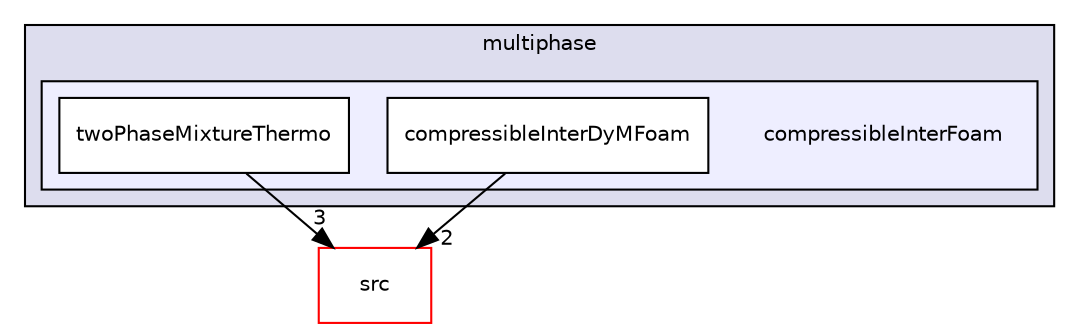 digraph "applications/solvers/multiphase/compressibleInterFoam" {
  bgcolor=transparent;
  compound=true
  node [ fontsize="10", fontname="Helvetica"];
  edge [ labelfontsize="10", labelfontname="Helvetica"];
  subgraph clusterdir_d62a5a20700de1cb9696e405d497a576 {
    graph [ bgcolor="#ddddee", pencolor="black", label="multiphase" fontname="Helvetica", fontsize="10", URL="dir_d62a5a20700de1cb9696e405d497a576.html"]
  subgraph clusterdir_fb05bcc430bbe51efa429e7fa7725607 {
    graph [ bgcolor="#eeeeff", pencolor="black", label="" URL="dir_fb05bcc430bbe51efa429e7fa7725607.html"];
    dir_fb05bcc430bbe51efa429e7fa7725607 [shape=plaintext label="compressibleInterFoam"];
    dir_47758a512a4a832d05f998afa98b85ab [shape=box label="compressibleInterDyMFoam" color="black" fillcolor="white" style="filled" URL="dir_47758a512a4a832d05f998afa98b85ab.html"];
    dir_68db7f353b564b3fa2c0d239691ab319 [shape=box label="twoPhaseMixtureThermo" color="black" fillcolor="white" style="filled" URL="dir_68db7f353b564b3fa2c0d239691ab319.html"];
  }
  }
  dir_68267d1309a1af8e8297ef4c3efbcdba [shape=box label="src" color="red" URL="dir_68267d1309a1af8e8297ef4c3efbcdba.html"];
  dir_68db7f353b564b3fa2c0d239691ab319->dir_68267d1309a1af8e8297ef4c3efbcdba [headlabel="3", labeldistance=1.5 headhref="dir_000143_000738.html"];
  dir_47758a512a4a832d05f998afa98b85ab->dir_68267d1309a1af8e8297ef4c3efbcdba [headlabel="2", labeldistance=1.5 headhref="dir_000018_000738.html"];
}
